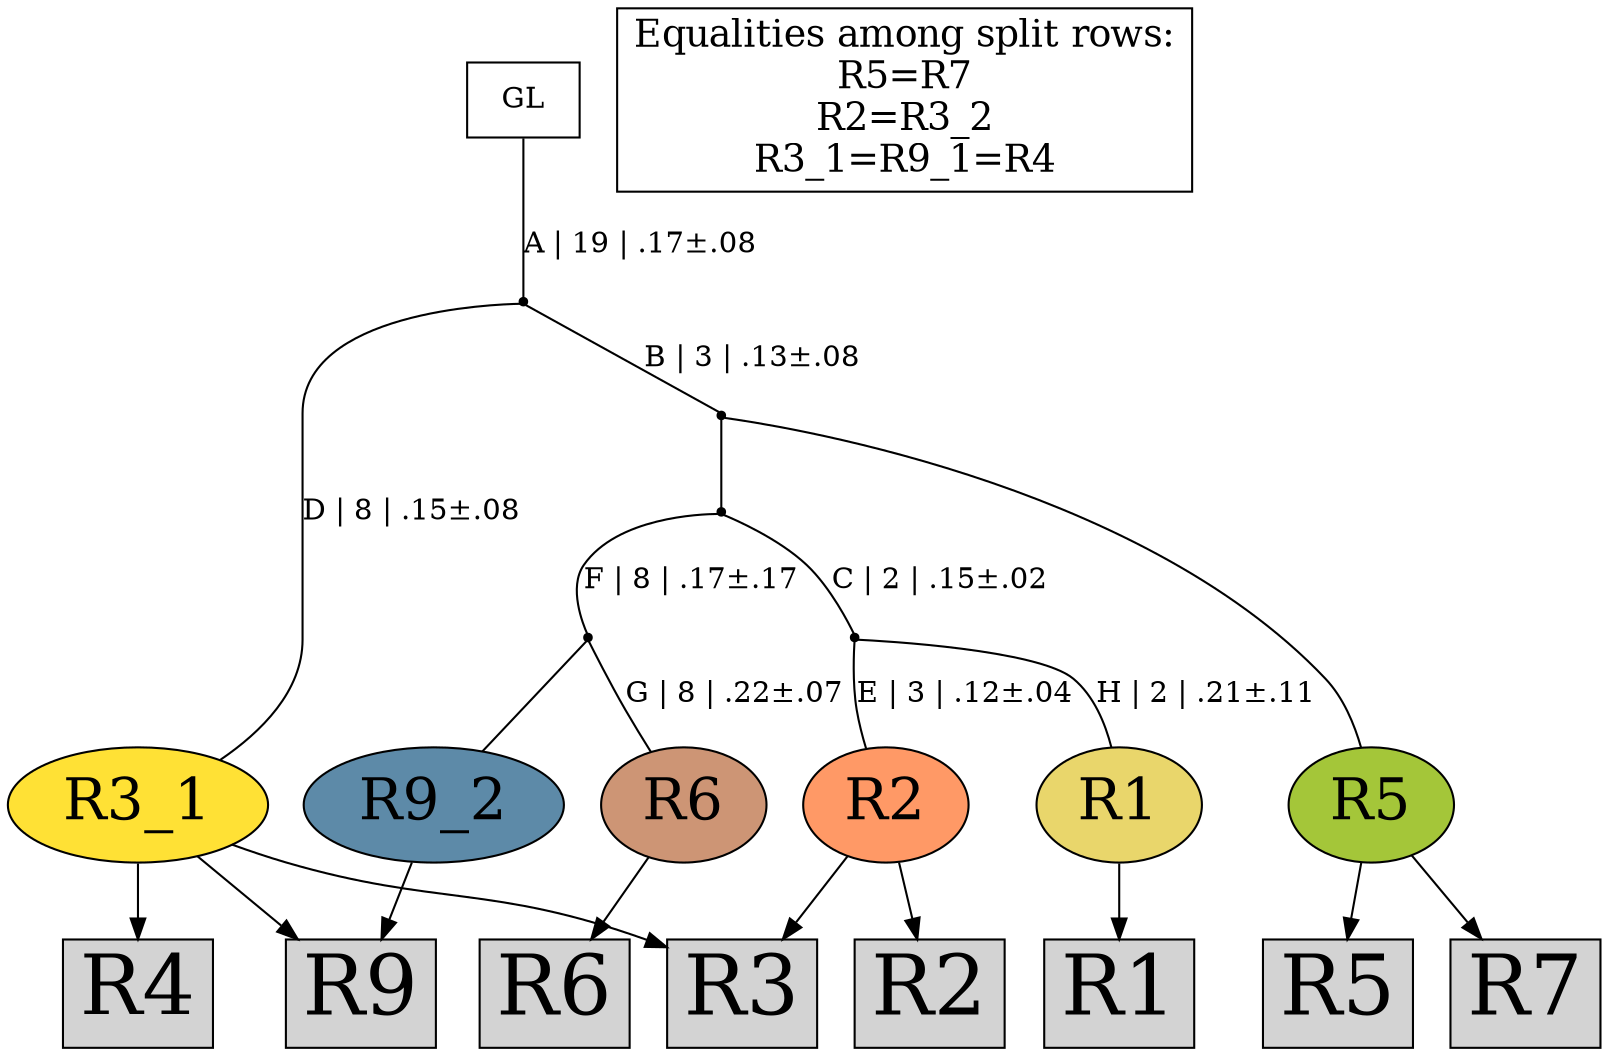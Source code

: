 digraph {
rowR5[label="R5",shape=box,style=filled,fontsize=40];
rowR6[label="R6",shape=box,style=filled,fontsize=40];
rowR7[label="R7",shape=box,style=filled,fontsize=40];
rowR1[label="R1",shape=box,style=filled,fontsize=40];
rowR2[label="R2",shape=box,style=filled,fontsize=40];
rowR3[label="R3",shape=box,style=filled,fontsize=40];
rowR9[label="R9",shape=box,style=filled,fontsize=40];
rowR4[label="R4",shape=box,style=filled,fontsize=40];
R5[label="R5",shape=oval,style=filled,fontsize=28,fillcolor="#a4c639"];
R6[label="R6",shape=oval,style=filled,fontsize=28,fillcolor="#cd9575"];
R1[label="R1",shape=oval,style=filled,fontsize=28,fillcolor="#e9d66b"];
R2[label="R2",shape=oval,style=filled,fontsize=28,fillcolor="#ff9966"];
R3_1[label="R3_1",shape=oval,style=filled,fontsize=28,fillcolor="#ffe135"];
R9_2[label="R9_2",shape=oval,style=filled,fontsize=28,fillcolor="#5d8aa8"];
R5 -> rowR5[arrowhead="normal"];
R6 -> rowR6[arrowhead="normal"];
R5 -> rowR7[arrowhead="normal"];
R1 -> rowR1[arrowhead="normal"];
R2 -> rowR2[arrowhead="normal"];
R3_1 -> rowR3[arrowhead="normal"];
R2 -> rowR3[arrowhead="normal"];
R3_1 -> rowR9[arrowhead="normal"];
R9_2 -> rowR9[arrowhead="normal"];
R3_1 -> rowR4[arrowhead="normal"];
{rank = same;R5;R6;R1;R2;R3_1;R9_2;}
legend[label="Equalities among split rows:
R5=R7
R2=R3_2
R3_1=R9_1=R4
",shape=box,fontsize=18];
Int1[shape=point,style=filled,fillcolor=black,label=""];
Int1 -> R1[arrowhead=none, label="H | 2 | .21±.11"];
Int1 -> R2[arrowhead=none, label="E | 3 | .12±.04"];
Int2[shape=point,style=filled,fillcolor=black,label=""];
Int2 -> R6[arrowhead=none, label="G | 8 | .22±.07"];
Int2 -> R9_2[arrowhead=none, label=""];
Int3[shape=point,style=filled,fillcolor=black,label=""];
Int3 -> Int1[arrowhead=none, label="C | 2 | .15±.02"];
Int3 -> Int2[arrowhead=none, label="F | 8 | .17±.17"];
Int4[shape=point,style=filled,fillcolor=black,label=""];
Int4 -> R5[arrowhead=none, label=""];
Int4 -> Int3[arrowhead=none, label=""];
Int5[shape=point,style=filled,fillcolor=black,label=""];
Int5 -> R3_1[arrowhead=none, label="D | 8 | .15±.08"];
Int5 -> Int4[arrowhead=none, label="B | 3 | .13±.08"];
GL[label="GL",shape=box,style=filled,fillcolor=white];
GL -> Int5[arrowhead=none, label="A | 19 | .17±.08"];
}